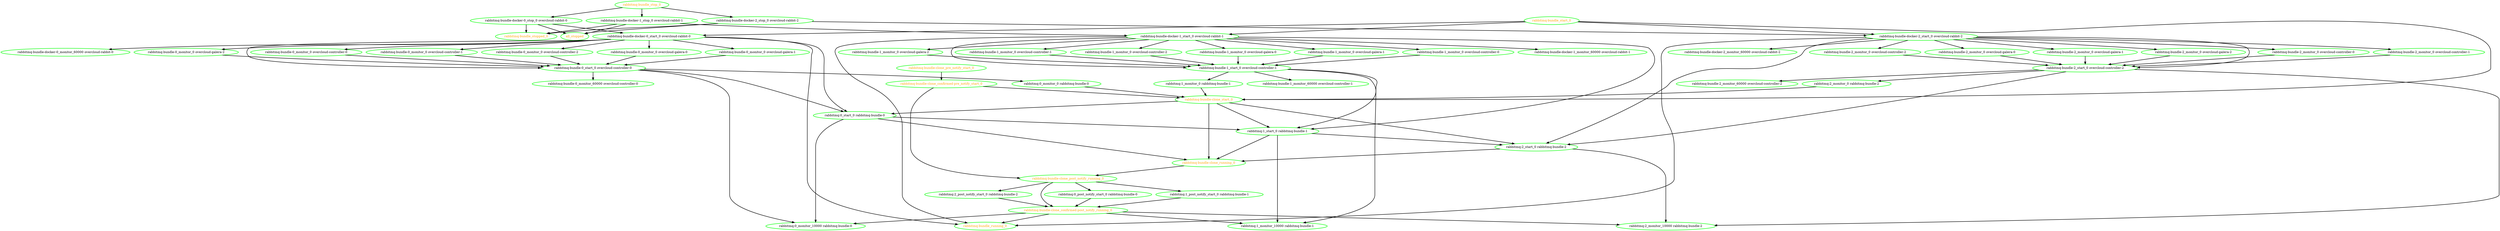 digraph "g" {
"all_stopped" [ style=bold color="green" fontcolor="orange"]
"rabbitmq-bundle-0_monitor_0 overcloud-controller-0" -> "rabbitmq-bundle-0_start_0 overcloud-controller-0" [ style = bold]
"rabbitmq-bundle-0_monitor_0 overcloud-controller-0" [ style=bold color="green" fontcolor="black"]
"rabbitmq-bundle-0_monitor_0 overcloud-controller-1" -> "rabbitmq-bundle-0_start_0 overcloud-controller-0" [ style = bold]
"rabbitmq-bundle-0_monitor_0 overcloud-controller-1" [ style=bold color="green" fontcolor="black"]
"rabbitmq-bundle-0_monitor_0 overcloud-controller-2" -> "rabbitmq-bundle-0_start_0 overcloud-controller-0" [ style = bold]
"rabbitmq-bundle-0_monitor_0 overcloud-controller-2" [ style=bold color="green" fontcolor="black"]
"rabbitmq-bundle-0_monitor_0 overcloud-galera-0" -> "rabbitmq-bundle-0_start_0 overcloud-controller-0" [ style = bold]
"rabbitmq-bundle-0_monitor_0 overcloud-galera-0" [ style=bold color="green" fontcolor="black"]
"rabbitmq-bundle-0_monitor_0 overcloud-galera-1" -> "rabbitmq-bundle-0_start_0 overcloud-controller-0" [ style = bold]
"rabbitmq-bundle-0_monitor_0 overcloud-galera-1" [ style=bold color="green" fontcolor="black"]
"rabbitmq-bundle-0_monitor_0 overcloud-galera-2" -> "rabbitmq-bundle-0_start_0 overcloud-controller-0" [ style = bold]
"rabbitmq-bundle-0_monitor_0 overcloud-galera-2" [ style=bold color="green" fontcolor="black"]
"rabbitmq-bundle-0_monitor_60000 overcloud-controller-0" [ style=bold color="green" fontcolor="black"]
"rabbitmq-bundle-0_start_0 overcloud-controller-0" -> "rabbitmq-bundle-0_monitor_60000 overcloud-controller-0" [ style = bold]
"rabbitmq-bundle-0_start_0 overcloud-controller-0" -> "rabbitmq:0_monitor_0 rabbitmq-bundle-0" [ style = bold]
"rabbitmq-bundle-0_start_0 overcloud-controller-0" -> "rabbitmq:0_monitor_10000 rabbitmq-bundle-0" [ style = bold]
"rabbitmq-bundle-0_start_0 overcloud-controller-0" -> "rabbitmq:0_start_0 rabbitmq-bundle-0" [ style = bold]
"rabbitmq-bundle-0_start_0 overcloud-controller-0" [ style=bold color="green" fontcolor="black"]
"rabbitmq-bundle-1_monitor_0 overcloud-controller-0" -> "rabbitmq-bundle-1_start_0 overcloud-controller-1" [ style = bold]
"rabbitmq-bundle-1_monitor_0 overcloud-controller-0" [ style=bold color="green" fontcolor="black"]
"rabbitmq-bundle-1_monitor_0 overcloud-controller-1" -> "rabbitmq-bundle-1_start_0 overcloud-controller-1" [ style = bold]
"rabbitmq-bundle-1_monitor_0 overcloud-controller-1" [ style=bold color="green" fontcolor="black"]
"rabbitmq-bundle-1_monitor_0 overcloud-controller-2" -> "rabbitmq-bundle-1_start_0 overcloud-controller-1" [ style = bold]
"rabbitmq-bundle-1_monitor_0 overcloud-controller-2" [ style=bold color="green" fontcolor="black"]
"rabbitmq-bundle-1_monitor_0 overcloud-galera-0" -> "rabbitmq-bundle-1_start_0 overcloud-controller-1" [ style = bold]
"rabbitmq-bundle-1_monitor_0 overcloud-galera-0" [ style=bold color="green" fontcolor="black"]
"rabbitmq-bundle-1_monitor_0 overcloud-galera-1" -> "rabbitmq-bundle-1_start_0 overcloud-controller-1" [ style = bold]
"rabbitmq-bundle-1_monitor_0 overcloud-galera-1" [ style=bold color="green" fontcolor="black"]
"rabbitmq-bundle-1_monitor_0 overcloud-galera-2" -> "rabbitmq-bundle-1_start_0 overcloud-controller-1" [ style = bold]
"rabbitmq-bundle-1_monitor_0 overcloud-galera-2" [ style=bold color="green" fontcolor="black"]
"rabbitmq-bundle-1_monitor_60000 overcloud-controller-1" [ style=bold color="green" fontcolor="black"]
"rabbitmq-bundle-1_start_0 overcloud-controller-1" -> "rabbitmq-bundle-1_monitor_60000 overcloud-controller-1" [ style = bold]
"rabbitmq-bundle-1_start_0 overcloud-controller-1" -> "rabbitmq:1_monitor_0 rabbitmq-bundle-1" [ style = bold]
"rabbitmq-bundle-1_start_0 overcloud-controller-1" -> "rabbitmq:1_monitor_10000 rabbitmq-bundle-1" [ style = bold]
"rabbitmq-bundle-1_start_0 overcloud-controller-1" -> "rabbitmq:1_start_0 rabbitmq-bundle-1" [ style = bold]
"rabbitmq-bundle-1_start_0 overcloud-controller-1" [ style=bold color="green" fontcolor="black"]
"rabbitmq-bundle-2_monitor_0 overcloud-controller-0" -> "rabbitmq-bundle-2_start_0 overcloud-controller-2" [ style = bold]
"rabbitmq-bundle-2_monitor_0 overcloud-controller-0" [ style=bold color="green" fontcolor="black"]
"rabbitmq-bundle-2_monitor_0 overcloud-controller-1" -> "rabbitmq-bundle-2_start_0 overcloud-controller-2" [ style = bold]
"rabbitmq-bundle-2_monitor_0 overcloud-controller-1" [ style=bold color="green" fontcolor="black"]
"rabbitmq-bundle-2_monitor_0 overcloud-controller-2" -> "rabbitmq-bundle-2_start_0 overcloud-controller-2" [ style = bold]
"rabbitmq-bundle-2_monitor_0 overcloud-controller-2" [ style=bold color="green" fontcolor="black"]
"rabbitmq-bundle-2_monitor_0 overcloud-galera-0" -> "rabbitmq-bundle-2_start_0 overcloud-controller-2" [ style = bold]
"rabbitmq-bundle-2_monitor_0 overcloud-galera-0" [ style=bold color="green" fontcolor="black"]
"rabbitmq-bundle-2_monitor_0 overcloud-galera-1" -> "rabbitmq-bundle-2_start_0 overcloud-controller-2" [ style = bold]
"rabbitmq-bundle-2_monitor_0 overcloud-galera-1" [ style=bold color="green" fontcolor="black"]
"rabbitmq-bundle-2_monitor_0 overcloud-galera-2" -> "rabbitmq-bundle-2_start_0 overcloud-controller-2" [ style = bold]
"rabbitmq-bundle-2_monitor_0 overcloud-galera-2" [ style=bold color="green" fontcolor="black"]
"rabbitmq-bundle-2_monitor_60000 overcloud-controller-2" [ style=bold color="green" fontcolor="black"]
"rabbitmq-bundle-2_start_0 overcloud-controller-2" -> "rabbitmq-bundle-2_monitor_60000 overcloud-controller-2" [ style = bold]
"rabbitmq-bundle-2_start_0 overcloud-controller-2" -> "rabbitmq:2_monitor_0 rabbitmq-bundle-2" [ style = bold]
"rabbitmq-bundle-2_start_0 overcloud-controller-2" -> "rabbitmq:2_monitor_10000 rabbitmq-bundle-2" [ style = bold]
"rabbitmq-bundle-2_start_0 overcloud-controller-2" -> "rabbitmq:2_start_0 rabbitmq-bundle-2" [ style = bold]
"rabbitmq-bundle-2_start_0 overcloud-controller-2" [ style=bold color="green" fontcolor="black"]
"rabbitmq-bundle-clone_confirmed-post_notify_running_0" -> "rabbitmq-bundle_running_0" [ style = bold]
"rabbitmq-bundle-clone_confirmed-post_notify_running_0" -> "rabbitmq:0_monitor_10000 rabbitmq-bundle-0" [ style = bold]
"rabbitmq-bundle-clone_confirmed-post_notify_running_0" -> "rabbitmq:1_monitor_10000 rabbitmq-bundle-1" [ style = bold]
"rabbitmq-bundle-clone_confirmed-post_notify_running_0" -> "rabbitmq:2_monitor_10000 rabbitmq-bundle-2" [ style = bold]
"rabbitmq-bundle-clone_confirmed-post_notify_running_0" [ style=bold color="green" fontcolor="orange"]
"rabbitmq-bundle-clone_confirmed-pre_notify_start_0" -> "rabbitmq-bundle-clone_post_notify_running_0" [ style = bold]
"rabbitmq-bundle-clone_confirmed-pre_notify_start_0" -> "rabbitmq-bundle-clone_start_0" [ style = bold]
"rabbitmq-bundle-clone_confirmed-pre_notify_start_0" [ style=bold color="green" fontcolor="orange"]
"rabbitmq-bundle-clone_post_notify_running_0" -> "rabbitmq-bundle-clone_confirmed-post_notify_running_0" [ style = bold]
"rabbitmq-bundle-clone_post_notify_running_0" -> "rabbitmq:0_post_notify_start_0 rabbitmq-bundle-0" [ style = bold]
"rabbitmq-bundle-clone_post_notify_running_0" -> "rabbitmq:1_post_notify_start_0 rabbitmq-bundle-1" [ style = bold]
"rabbitmq-bundle-clone_post_notify_running_0" -> "rabbitmq:2_post_notify_start_0 rabbitmq-bundle-2" [ style = bold]
"rabbitmq-bundle-clone_post_notify_running_0" [ style=bold color="green" fontcolor="orange"]
"rabbitmq-bundle-clone_pre_notify_start_0" -> "rabbitmq-bundle-clone_confirmed-pre_notify_start_0" [ style = bold]
"rabbitmq-bundle-clone_pre_notify_start_0" [ style=bold color="green" fontcolor="orange"]
"rabbitmq-bundle-clone_running_0" -> "rabbitmq-bundle-clone_post_notify_running_0" [ style = bold]
"rabbitmq-bundle-clone_running_0" [ style=bold color="green" fontcolor="orange"]
"rabbitmq-bundle-clone_start_0" -> "rabbitmq-bundle-clone_running_0" [ style = bold]
"rabbitmq-bundle-clone_start_0" -> "rabbitmq:0_start_0 rabbitmq-bundle-0" [ style = bold]
"rabbitmq-bundle-clone_start_0" -> "rabbitmq:1_start_0 rabbitmq-bundle-1" [ style = bold]
"rabbitmq-bundle-clone_start_0" -> "rabbitmq:2_start_0 rabbitmq-bundle-2" [ style = bold]
"rabbitmq-bundle-clone_start_0" [ style=bold color="green" fontcolor="orange"]
"rabbitmq-bundle-docker-0_monitor_60000 overcloud-rabbit-0" [ style=bold color="green" fontcolor="black"]
"rabbitmq-bundle-docker-0_start_0 overcloud-rabbit-0" -> "rabbitmq-bundle-0_monitor_0 overcloud-controller-0" [ style = bold]
"rabbitmq-bundle-docker-0_start_0 overcloud-rabbit-0" -> "rabbitmq-bundle-0_monitor_0 overcloud-controller-1" [ style = bold]
"rabbitmq-bundle-docker-0_start_0 overcloud-rabbit-0" -> "rabbitmq-bundle-0_monitor_0 overcloud-controller-2" [ style = bold]
"rabbitmq-bundle-docker-0_start_0 overcloud-rabbit-0" -> "rabbitmq-bundle-0_monitor_0 overcloud-galera-0" [ style = bold]
"rabbitmq-bundle-docker-0_start_0 overcloud-rabbit-0" -> "rabbitmq-bundle-0_monitor_0 overcloud-galera-1" [ style = bold]
"rabbitmq-bundle-docker-0_start_0 overcloud-rabbit-0" -> "rabbitmq-bundle-0_monitor_0 overcloud-galera-2" [ style = bold]
"rabbitmq-bundle-docker-0_start_0 overcloud-rabbit-0" -> "rabbitmq-bundle-0_start_0 overcloud-controller-0" [ style = bold]
"rabbitmq-bundle-docker-0_start_0 overcloud-rabbit-0" -> "rabbitmq-bundle-docker-0_monitor_60000 overcloud-rabbit-0" [ style = bold]
"rabbitmq-bundle-docker-0_start_0 overcloud-rabbit-0" -> "rabbitmq-bundle_running_0" [ style = bold]
"rabbitmq-bundle-docker-0_start_0 overcloud-rabbit-0" -> "rabbitmq:0_start_0 rabbitmq-bundle-0" [ style = bold]
"rabbitmq-bundle-docker-0_start_0 overcloud-rabbit-0" [ style=bold color="green" fontcolor="black"]
"rabbitmq-bundle-docker-0_stop_0 overcloud-rabbit-0" -> "all_stopped" [ style = bold]
"rabbitmq-bundle-docker-0_stop_0 overcloud-rabbit-0" -> "rabbitmq-bundle-docker-0_start_0 overcloud-rabbit-0" [ style = bold]
"rabbitmq-bundle-docker-0_stop_0 overcloud-rabbit-0" -> "rabbitmq-bundle_stopped_0" [ style = bold]
"rabbitmq-bundle-docker-0_stop_0 overcloud-rabbit-0" [ style=bold color="green" fontcolor="black"]
"rabbitmq-bundle-docker-1_monitor_60000 overcloud-rabbit-1" [ style=bold color="green" fontcolor="black"]
"rabbitmq-bundle-docker-1_start_0 overcloud-rabbit-1" -> "rabbitmq-bundle-1_monitor_0 overcloud-controller-0" [ style = bold]
"rabbitmq-bundle-docker-1_start_0 overcloud-rabbit-1" -> "rabbitmq-bundle-1_monitor_0 overcloud-controller-1" [ style = bold]
"rabbitmq-bundle-docker-1_start_0 overcloud-rabbit-1" -> "rabbitmq-bundle-1_monitor_0 overcloud-controller-2" [ style = bold]
"rabbitmq-bundle-docker-1_start_0 overcloud-rabbit-1" -> "rabbitmq-bundle-1_monitor_0 overcloud-galera-0" [ style = bold]
"rabbitmq-bundle-docker-1_start_0 overcloud-rabbit-1" -> "rabbitmq-bundle-1_monitor_0 overcloud-galera-1" [ style = bold]
"rabbitmq-bundle-docker-1_start_0 overcloud-rabbit-1" -> "rabbitmq-bundle-1_monitor_0 overcloud-galera-2" [ style = bold]
"rabbitmq-bundle-docker-1_start_0 overcloud-rabbit-1" -> "rabbitmq-bundle-1_start_0 overcloud-controller-1" [ style = bold]
"rabbitmq-bundle-docker-1_start_0 overcloud-rabbit-1" -> "rabbitmq-bundle-docker-1_monitor_60000 overcloud-rabbit-1" [ style = bold]
"rabbitmq-bundle-docker-1_start_0 overcloud-rabbit-1" -> "rabbitmq-bundle_running_0" [ style = bold]
"rabbitmq-bundle-docker-1_start_0 overcloud-rabbit-1" -> "rabbitmq:1_start_0 rabbitmq-bundle-1" [ style = bold]
"rabbitmq-bundle-docker-1_start_0 overcloud-rabbit-1" [ style=bold color="green" fontcolor="black"]
"rabbitmq-bundle-docker-1_stop_0 overcloud-rabbit-1" -> "all_stopped" [ style = bold]
"rabbitmq-bundle-docker-1_stop_0 overcloud-rabbit-1" -> "rabbitmq-bundle-docker-1_start_0 overcloud-rabbit-1" [ style = bold]
"rabbitmq-bundle-docker-1_stop_0 overcloud-rabbit-1" -> "rabbitmq-bundle_stopped_0" [ style = bold]
"rabbitmq-bundle-docker-1_stop_0 overcloud-rabbit-1" [ style=bold color="green" fontcolor="black"]
"rabbitmq-bundle-docker-2_monitor_60000 overcloud-rabbit-2" [ style=bold color="green" fontcolor="black"]
"rabbitmq-bundle-docker-2_start_0 overcloud-rabbit-2" -> "rabbitmq-bundle-2_monitor_0 overcloud-controller-0" [ style = bold]
"rabbitmq-bundle-docker-2_start_0 overcloud-rabbit-2" -> "rabbitmq-bundle-2_monitor_0 overcloud-controller-1" [ style = bold]
"rabbitmq-bundle-docker-2_start_0 overcloud-rabbit-2" -> "rabbitmq-bundle-2_monitor_0 overcloud-controller-2" [ style = bold]
"rabbitmq-bundle-docker-2_start_0 overcloud-rabbit-2" -> "rabbitmq-bundle-2_monitor_0 overcloud-galera-0" [ style = bold]
"rabbitmq-bundle-docker-2_start_0 overcloud-rabbit-2" -> "rabbitmq-bundle-2_monitor_0 overcloud-galera-1" [ style = bold]
"rabbitmq-bundle-docker-2_start_0 overcloud-rabbit-2" -> "rabbitmq-bundle-2_monitor_0 overcloud-galera-2" [ style = bold]
"rabbitmq-bundle-docker-2_start_0 overcloud-rabbit-2" -> "rabbitmq-bundle-2_start_0 overcloud-controller-2" [ style = bold]
"rabbitmq-bundle-docker-2_start_0 overcloud-rabbit-2" -> "rabbitmq-bundle-docker-2_monitor_60000 overcloud-rabbit-2" [ style = bold]
"rabbitmq-bundle-docker-2_start_0 overcloud-rabbit-2" -> "rabbitmq-bundle_running_0" [ style = bold]
"rabbitmq-bundle-docker-2_start_0 overcloud-rabbit-2" -> "rabbitmq:2_start_0 rabbitmq-bundle-2" [ style = bold]
"rabbitmq-bundle-docker-2_start_0 overcloud-rabbit-2" [ style=bold color="green" fontcolor="black"]
"rabbitmq-bundle-docker-2_stop_0 overcloud-rabbit-2" -> "all_stopped" [ style = bold]
"rabbitmq-bundle-docker-2_stop_0 overcloud-rabbit-2" -> "rabbitmq-bundle-docker-2_start_0 overcloud-rabbit-2" [ style = bold]
"rabbitmq-bundle-docker-2_stop_0 overcloud-rabbit-2" -> "rabbitmq-bundle_stopped_0" [ style = bold]
"rabbitmq-bundle-docker-2_stop_0 overcloud-rabbit-2" [ style=bold color="green" fontcolor="black"]
"rabbitmq-bundle_running_0" [ style=bold color="green" fontcolor="orange"]
"rabbitmq-bundle_start_0" -> "rabbitmq-bundle-clone_start_0" [ style = bold]
"rabbitmq-bundle_start_0" -> "rabbitmq-bundle-docker-0_start_0 overcloud-rabbit-0" [ style = bold]
"rabbitmq-bundle_start_0" -> "rabbitmq-bundle-docker-1_start_0 overcloud-rabbit-1" [ style = bold]
"rabbitmq-bundle_start_0" -> "rabbitmq-bundle-docker-2_start_0 overcloud-rabbit-2" [ style = bold]
"rabbitmq-bundle_start_0" [ style=bold color="green" fontcolor="orange"]
"rabbitmq-bundle_stop_0" -> "rabbitmq-bundle-docker-0_stop_0 overcloud-rabbit-0" [ style = bold]
"rabbitmq-bundle_stop_0" -> "rabbitmq-bundle-docker-1_stop_0 overcloud-rabbit-1" [ style = bold]
"rabbitmq-bundle_stop_0" -> "rabbitmq-bundle-docker-2_stop_0 overcloud-rabbit-2" [ style = bold]
"rabbitmq-bundle_stop_0" [ style=bold color="green" fontcolor="orange"]
"rabbitmq-bundle_stopped_0" [ style=bold color="green" fontcolor="orange"]
"rabbitmq:0_monitor_0 rabbitmq-bundle-0" -> "rabbitmq-bundle-clone_start_0" [ style = bold]
"rabbitmq:0_monitor_0 rabbitmq-bundle-0" [ style=bold color="green" fontcolor="black"]
"rabbitmq:0_monitor_10000 rabbitmq-bundle-0" [ style=bold color="green" fontcolor="black"]
"rabbitmq:0_post_notify_start_0 rabbitmq-bundle-0" -> "rabbitmq-bundle-clone_confirmed-post_notify_running_0" [ style = bold]
"rabbitmq:0_post_notify_start_0 rabbitmq-bundle-0" [ style=bold color="green" fontcolor="black"]
"rabbitmq:0_start_0 rabbitmq-bundle-0" -> "rabbitmq-bundle-clone_running_0" [ style = bold]
"rabbitmq:0_start_0 rabbitmq-bundle-0" -> "rabbitmq:0_monitor_10000 rabbitmq-bundle-0" [ style = bold]
"rabbitmq:0_start_0 rabbitmq-bundle-0" -> "rabbitmq:1_start_0 rabbitmq-bundle-1" [ style = bold]
"rabbitmq:0_start_0 rabbitmq-bundle-0" [ style=bold color="green" fontcolor="black"]
"rabbitmq:1_monitor_0 rabbitmq-bundle-1" -> "rabbitmq-bundle-clone_start_0" [ style = bold]
"rabbitmq:1_monitor_0 rabbitmq-bundle-1" [ style=bold color="green" fontcolor="black"]
"rabbitmq:1_monitor_10000 rabbitmq-bundle-1" [ style=bold color="green" fontcolor="black"]
"rabbitmq:1_post_notify_start_0 rabbitmq-bundle-1" -> "rabbitmq-bundle-clone_confirmed-post_notify_running_0" [ style = bold]
"rabbitmq:1_post_notify_start_0 rabbitmq-bundle-1" [ style=bold color="green" fontcolor="black"]
"rabbitmq:1_start_0 rabbitmq-bundle-1" -> "rabbitmq-bundle-clone_running_0" [ style = bold]
"rabbitmq:1_start_0 rabbitmq-bundle-1" -> "rabbitmq:1_monitor_10000 rabbitmq-bundle-1" [ style = bold]
"rabbitmq:1_start_0 rabbitmq-bundle-1" -> "rabbitmq:2_start_0 rabbitmq-bundle-2" [ style = bold]
"rabbitmq:1_start_0 rabbitmq-bundle-1" [ style=bold color="green" fontcolor="black"]
"rabbitmq:2_monitor_0 rabbitmq-bundle-2" -> "rabbitmq-bundle-clone_start_0" [ style = bold]
"rabbitmq:2_monitor_0 rabbitmq-bundle-2" [ style=bold color="green" fontcolor="black"]
"rabbitmq:2_monitor_10000 rabbitmq-bundle-2" [ style=bold color="green" fontcolor="black"]
"rabbitmq:2_post_notify_start_0 rabbitmq-bundle-2" -> "rabbitmq-bundle-clone_confirmed-post_notify_running_0" [ style = bold]
"rabbitmq:2_post_notify_start_0 rabbitmq-bundle-2" [ style=bold color="green" fontcolor="black"]
"rabbitmq:2_start_0 rabbitmq-bundle-2" -> "rabbitmq-bundle-clone_running_0" [ style = bold]
"rabbitmq:2_start_0 rabbitmq-bundle-2" -> "rabbitmq:2_monitor_10000 rabbitmq-bundle-2" [ style = bold]
"rabbitmq:2_start_0 rabbitmq-bundle-2" [ style=bold color="green" fontcolor="black"]
}
